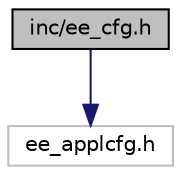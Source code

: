 digraph "inc/ee_cfg.h"
{
 // LATEX_PDF_SIZE
  edge [fontname="Helvetica",fontsize="10",labelfontname="Helvetica",labelfontsize="10"];
  node [fontname="Helvetica",fontsize="10",shape=record];
  Node1 [label="inc/ee_cfg.h",height=0.2,width=0.4,color="black", fillcolor="grey75", style="filled", fontcolor="black",tooltip="Common Configuration Collector."];
  Node1 -> Node2 [color="midnightblue",fontsize="10",style="solid",fontname="Helvetica"];
  Node2 [label="ee_applcfg.h",height=0.2,width=0.4,color="grey75", fillcolor="white", style="filled",tooltip=" "];
}
